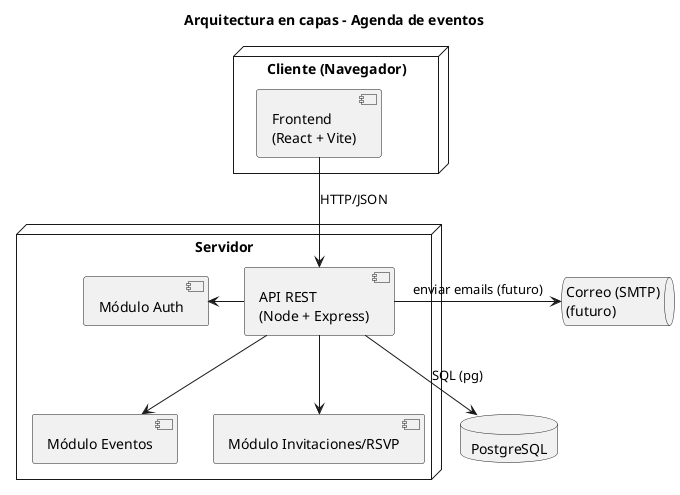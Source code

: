 @startuml
title Arquitectura en capas - Agenda de eventos

node "Cliente (Navegador)" as Browser {
  component "Frontend\n(React + Vite)" as FE
}

node "Servidor" as Server {
  component "API REST\n(Node + Express)" as API
  component "Módulo Auth" as Auth
  component "Módulo Eventos" as Events
  component "Módulo Invitaciones/RSVP" as Invites
}

database "PostgreSQL" as DB
queue "Correo (SMTP)\n(futuro)" as SMTP

FE -down-> API : HTTP/JSON
API -down-> DB : SQL (pg)
API -right-> SMTP : enviar emails (futuro)
API -left-> Auth
API -down-> Events
API -down-> Invites

@enduml
